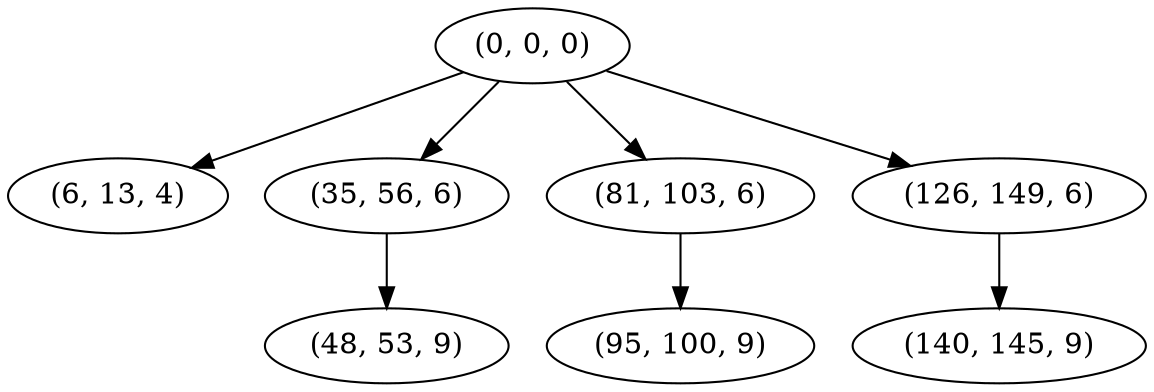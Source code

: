 digraph tree {
    "(0, 0, 0)";
    "(6, 13, 4)";
    "(35, 56, 6)";
    "(48, 53, 9)";
    "(81, 103, 6)";
    "(95, 100, 9)";
    "(126, 149, 6)";
    "(140, 145, 9)";
    "(0, 0, 0)" -> "(6, 13, 4)";
    "(0, 0, 0)" -> "(35, 56, 6)";
    "(0, 0, 0)" -> "(81, 103, 6)";
    "(0, 0, 0)" -> "(126, 149, 6)";
    "(35, 56, 6)" -> "(48, 53, 9)";
    "(81, 103, 6)" -> "(95, 100, 9)";
    "(126, 149, 6)" -> "(140, 145, 9)";
}
